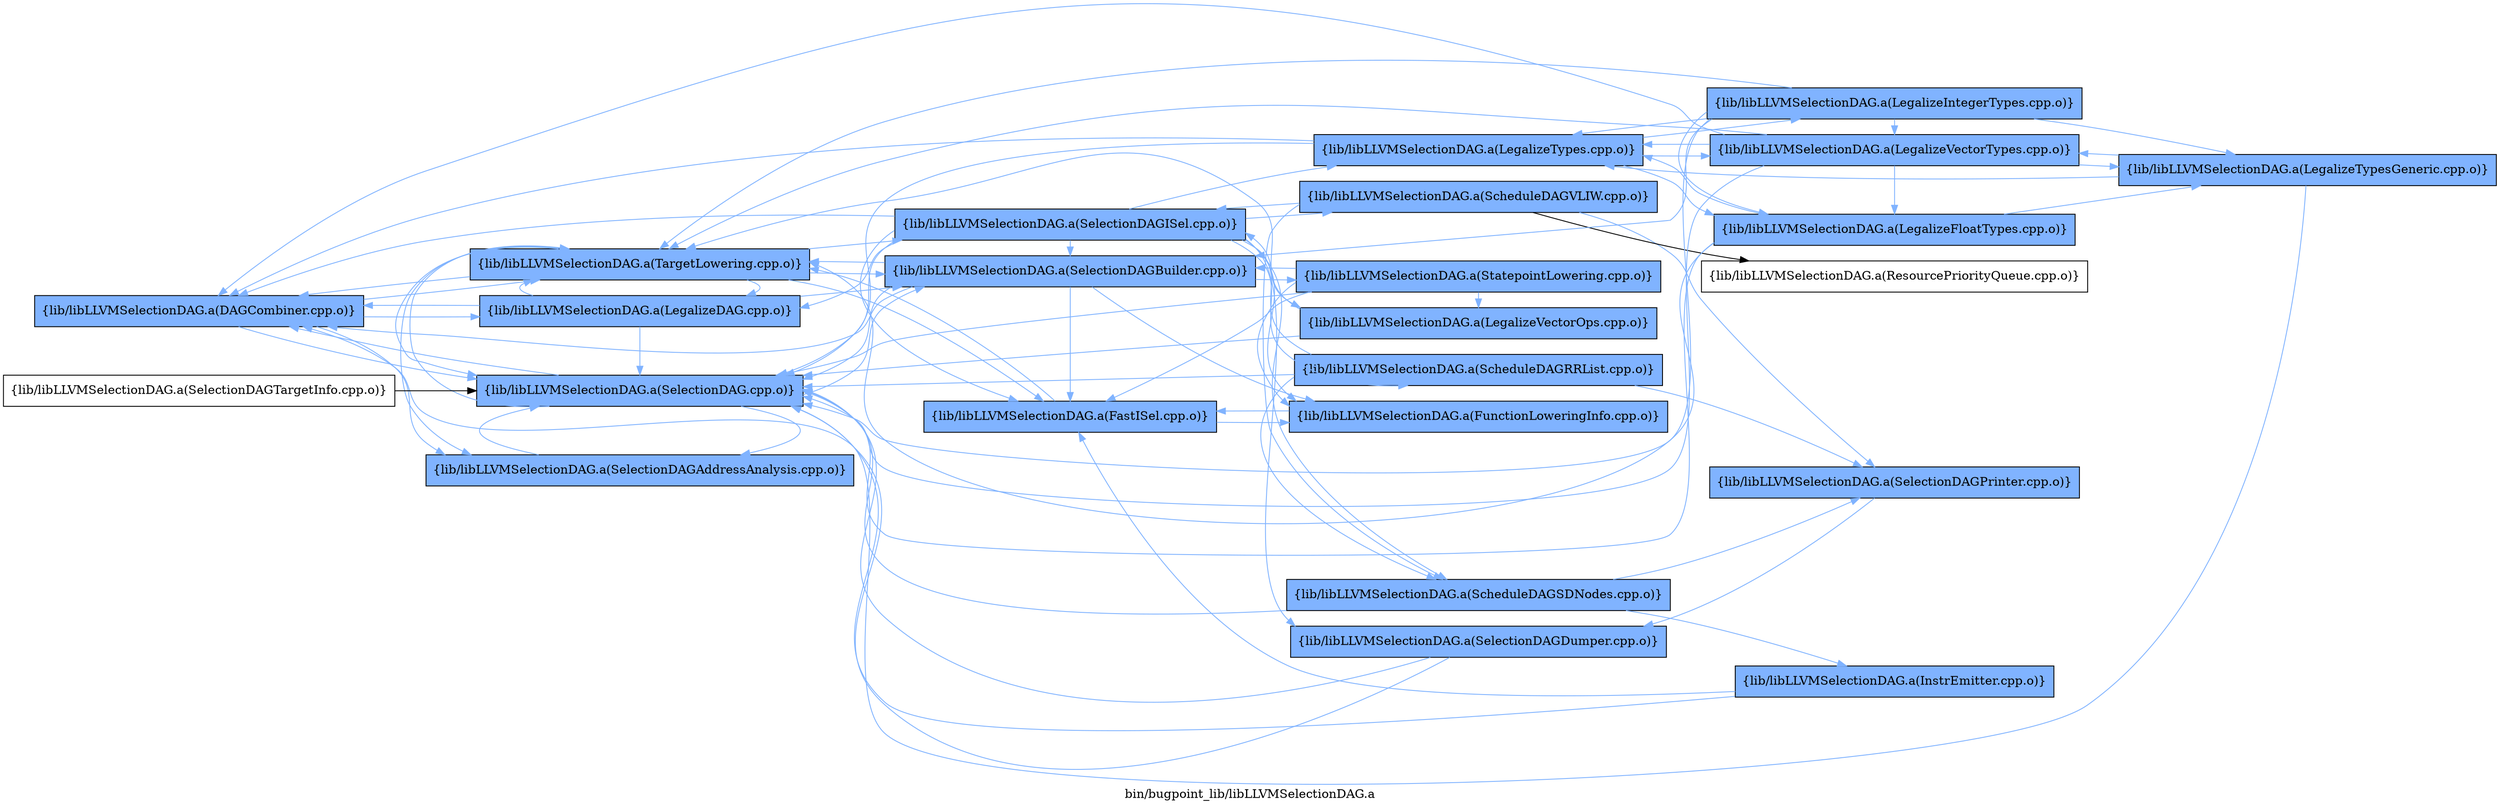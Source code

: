 digraph "bin/bugpoint_lib/libLLVMSelectionDAG.a" {
	label="bin/bugpoint_lib/libLLVMSelectionDAG.a";
	rankdir=LR;
	{ rank=same; Node0x5646d489ea98;  }
	{ rank=same; Node0x5646d489a3f8; Node0x5646d489c838; Node0x5646d489bbb8; Node0x5646d4894958;  }
	{ rank=same; Node0x5646d489bfc8; Node0x5646d489ed18; Node0x5646d48a2558;  }
	{ rank=same; Node0x5646d489a218; Node0x5646d4890b28; Node0x5646d48a1bf8; Node0x5646d48a2288; Node0x5646d48a3368; Node0x5646d48a04d8; Node0x5646d48994f8; Node0x5646d4891708;  }
	{ rank=same; Node0x5646d48910c8; Node0x5646d48a3868; Node0x5646d48a3458; Node0x5646d48989b8; Node0x5646d48922e8; Node0x5646d4892748;  }

	Node0x5646d489ea98 [shape=record,shape=box,group=1,style=filled,fillcolor="0.600000 0.5 1",label="{lib/libLLVMSelectionDAG.a(DAGCombiner.cpp.o)}"];
	Node0x5646d489ea98 -> Node0x5646d489a3f8[color="0.600000 0.5 1"];
	Node0x5646d489ea98 -> Node0x5646d489c838[color="0.600000 0.5 1"];
	Node0x5646d489ea98 -> Node0x5646d489bbb8[color="0.600000 0.5 1"];
	Node0x5646d489ea98 -> Node0x5646d4894958[color="0.600000 0.5 1"];
	Node0x5646d489bfc8 [shape=record,shape=box,group=1,style=filled,fillcolor="0.600000 0.5 1",label="{lib/libLLVMSelectionDAG.a(SelectionDAGBuilder.cpp.o)}"];
	Node0x5646d489bfc8 -> Node0x5646d489ea98[color="0.600000 0.5 1"];
	Node0x5646d489bfc8 -> Node0x5646d489ed18[color="0.600000 0.5 1"];
	Node0x5646d489bfc8 -> Node0x5646d489a218[color="0.600000 0.5 1"];
	Node0x5646d489bfc8 -> Node0x5646d489c838[color="0.600000 0.5 1"];
	Node0x5646d489bfc8 -> Node0x5646d4890b28[color="0.600000 0.5 1"];
	Node0x5646d489bfc8 -> Node0x5646d4894958[color="0.600000 0.5 1"];
	Node0x5646d489c838 [shape=record,shape=box,group=1,style=filled,fillcolor="0.600000 0.5 1",label="{lib/libLLVMSelectionDAG.a(SelectionDAG.cpp.o)}"];
	Node0x5646d489c838 -> Node0x5646d489ea98[color="0.600000 0.5 1"];
	Node0x5646d489c838 -> Node0x5646d489bfc8[color="0.600000 0.5 1"];
	Node0x5646d489c838 -> Node0x5646d489bbb8[color="0.600000 0.5 1"];
	Node0x5646d489c838 -> Node0x5646d4894958[color="0.600000 0.5 1"];
	Node0x5646d48a2558 [shape=record,shape=box,group=1,style=filled,fillcolor="0.600000 0.5 1",label="{lib/libLLVMSelectionDAG.a(SelectionDAGISel.cpp.o)}"];
	Node0x5646d48a2558 -> Node0x5646d489ea98[color="0.600000 0.5 1"];
	Node0x5646d48a2558 -> Node0x5646d489ed18[color="0.600000 0.5 1"];
	Node0x5646d48a2558 -> Node0x5646d489a218[color="0.600000 0.5 1"];
	Node0x5646d48a2558 -> Node0x5646d489a3f8[color="0.600000 0.5 1"];
	Node0x5646d48a2558 -> Node0x5646d489bfc8[color="0.600000 0.5 1"];
	Node0x5646d48a2558 -> Node0x5646d489c838[color="0.600000 0.5 1"];
	Node0x5646d48a2558 -> Node0x5646d48a1bf8[color="0.600000 0.5 1"];
	Node0x5646d48a2558 -> Node0x5646d48a2288[color="0.600000 0.5 1"];
	Node0x5646d48a2558 -> Node0x5646d48a3368[color="0.600000 0.5 1"];
	Node0x5646d48a2558 -> Node0x5646d48a04d8[color="0.600000 0.5 1"];
	Node0x5646d48a2558 -> Node0x5646d48994f8[color="0.600000 0.5 1"];
	Node0x5646d48a2558 -> Node0x5646d4891708[color="0.600000 0.5 1"];
	Node0x5646d4894958 [shape=record,shape=box,group=1,style=filled,fillcolor="0.600000 0.5 1",label="{lib/libLLVMSelectionDAG.a(TargetLowering.cpp.o)}"];
	Node0x5646d4894958 -> Node0x5646d489ea98[color="0.600000 0.5 1"];
	Node0x5646d4894958 -> Node0x5646d489ed18[color="0.600000 0.5 1"];
	Node0x5646d4894958 -> Node0x5646d489a3f8[color="0.600000 0.5 1"];
	Node0x5646d4894958 -> Node0x5646d489bfc8[color="0.600000 0.5 1"];
	Node0x5646d4894958 -> Node0x5646d489c838[color="0.600000 0.5 1"];
	Node0x5646d4894958 -> Node0x5646d489bbb8[color="0.600000 0.5 1"];
	Node0x5646d4894958 -> Node0x5646d48a2558[color="0.600000 0.5 1"];
	Node0x5646d489ed18 [shape=record,shape=box,group=1,style=filled,fillcolor="0.600000 0.5 1",label="{lib/libLLVMSelectionDAG.a(FastISel.cpp.o)}"];
	Node0x5646d489ed18 -> Node0x5646d489a218[color="0.600000 0.5 1"];
	Node0x5646d489ed18 -> Node0x5646d4894958[color="0.600000 0.5 1"];
	Node0x5646d489a218 [shape=record,shape=box,group=1,style=filled,fillcolor="0.600000 0.5 1",label="{lib/libLLVMSelectionDAG.a(FunctionLoweringInfo.cpp.o)}"];
	Node0x5646d489a218 -> Node0x5646d489ed18[color="0.600000 0.5 1"];
	Node0x5646d4891258 [shape=record,shape=box,group=0,label="{lib/libLLVMSelectionDAG.a(SelectionDAGTargetInfo.cpp.o)}"];
	Node0x5646d4891258 -> Node0x5646d489c838;
	Node0x5646d489a3f8 [shape=record,shape=box,group=1,style=filled,fillcolor="0.600000 0.5 1",label="{lib/libLLVMSelectionDAG.a(LegalizeDAG.cpp.o)}"];
	Node0x5646d489a3f8 -> Node0x5646d489ea98[color="0.600000 0.5 1"];
	Node0x5646d489a3f8 -> Node0x5646d489bfc8[color="0.600000 0.5 1"];
	Node0x5646d489a3f8 -> Node0x5646d489c838[color="0.600000 0.5 1"];
	Node0x5646d489a3f8 -> Node0x5646d4894958[color="0.600000 0.5 1"];
	Node0x5646d489bbb8 [shape=record,shape=box,group=1,style=filled,fillcolor="0.600000 0.5 1",label="{lib/libLLVMSelectionDAG.a(SelectionDAGAddressAnalysis.cpp.o)}"];
	Node0x5646d489bbb8 -> Node0x5646d489c838[color="0.600000 0.5 1"];
	Node0x5646d4890b28 [shape=record,shape=box,group=1,style=filled,fillcolor="0.600000 0.5 1",label="{lib/libLLVMSelectionDAG.a(StatepointLowering.cpp.o)}"];
	Node0x5646d4890b28 -> Node0x5646d489ed18[color="0.600000 0.5 1"];
	Node0x5646d4890b28 -> Node0x5646d489a218[color="0.600000 0.5 1"];
	Node0x5646d4890b28 -> Node0x5646d489bfc8[color="0.600000 0.5 1"];
	Node0x5646d4890b28 -> Node0x5646d489c838[color="0.600000 0.5 1"];
	Node0x5646d4890b28 -> Node0x5646d4891708[color="0.600000 0.5 1"];
	Node0x5646d48a1bf8 [shape=record,shape=box,group=1,style=filled,fillcolor="0.600000 0.5 1",label="{lib/libLLVMSelectionDAG.a(ScheduleDAGRRList.cpp.o)}"];
	Node0x5646d48a1bf8 -> Node0x5646d489c838[color="0.600000 0.5 1"];
	Node0x5646d48a1bf8 -> Node0x5646d48a2558[color="0.600000 0.5 1"];
	Node0x5646d48a1bf8 -> Node0x5646d48a2288[color="0.600000 0.5 1"];
	Node0x5646d48a1bf8 -> Node0x5646d48910c8[color="0.600000 0.5 1"];
	Node0x5646d48a2288 [shape=record,shape=box,group=1,style=filled,fillcolor="0.600000 0.5 1",label="{lib/libLLVMSelectionDAG.a(ScheduleDAGSDNodes.cpp.o)}"];
	Node0x5646d48a2288 -> Node0x5646d489c838[color="0.600000 0.5 1"];
	Node0x5646d48a2288 -> Node0x5646d48a3868[color="0.600000 0.5 1"];
	Node0x5646d48a2288 -> Node0x5646d48910c8[color="0.600000 0.5 1"];
	Node0x5646d48a3368 [shape=record,shape=box,group=1,style=filled,fillcolor="0.600000 0.5 1",label="{lib/libLLVMSelectionDAG.a(ScheduleDAGVLIW.cpp.o)}"];
	Node0x5646d48a3368 -> Node0x5646d48a2558[color="0.600000 0.5 1"];
	Node0x5646d48a3368 -> Node0x5646d48a2288[color="0.600000 0.5 1"];
	Node0x5646d48a3368 -> Node0x5646d48a3458;
	Node0x5646d48a3368 -> Node0x5646d48910c8[color="0.600000 0.5 1"];
	Node0x5646d48a04d8 [shape=record,shape=box,group=1,style=filled,fillcolor="0.600000 0.5 1",label="{lib/libLLVMSelectionDAG.a(SelectionDAGDumper.cpp.o)}"];
	Node0x5646d48a04d8 -> Node0x5646d489ea98[color="0.600000 0.5 1"];
	Node0x5646d48a04d8 -> Node0x5646d489c838[color="0.600000 0.5 1"];
	Node0x5646d48994f8 [shape=record,shape=box,group=1,style=filled,fillcolor="0.600000 0.5 1",label="{lib/libLLVMSelectionDAG.a(LegalizeTypes.cpp.o)}"];
	Node0x5646d48994f8 -> Node0x5646d489ea98[color="0.600000 0.5 1"];
	Node0x5646d48994f8 -> Node0x5646d489c838[color="0.600000 0.5 1"];
	Node0x5646d48994f8 -> Node0x5646d48989b8[color="0.600000 0.5 1"];
	Node0x5646d48994f8 -> Node0x5646d48922e8[color="0.600000 0.5 1"];
	Node0x5646d48994f8 -> Node0x5646d4892748[color="0.600000 0.5 1"];
	Node0x5646d4891708 [shape=record,shape=box,group=1,style=filled,fillcolor="0.600000 0.5 1",label="{lib/libLLVMSelectionDAG.a(LegalizeVectorOps.cpp.o)}"];
	Node0x5646d4891708 -> Node0x5646d489c838[color="0.600000 0.5 1"];
	Node0x5646d4891708 -> Node0x5646d4894958[color="0.600000 0.5 1"];
	Node0x5646d48910c8 [shape=record,shape=box,group=1,style=filled,fillcolor="0.600000 0.5 1",label="{lib/libLLVMSelectionDAG.a(SelectionDAGPrinter.cpp.o)}"];
	Node0x5646d48910c8 -> Node0x5646d48a04d8[color="0.600000 0.5 1"];
	Node0x5646d48a3868 [shape=record,shape=box,group=1,style=filled,fillcolor="0.600000 0.5 1",label="{lib/libLLVMSelectionDAG.a(InstrEmitter.cpp.o)}"];
	Node0x5646d48a3868 -> Node0x5646d489ed18[color="0.600000 0.5 1"];
	Node0x5646d48a3868 -> Node0x5646d489c838[color="0.600000 0.5 1"];
	Node0x5646d48a3458 [shape=record,shape=box,group=0,label="{lib/libLLVMSelectionDAG.a(ResourcePriorityQueue.cpp.o)}"];
	Node0x5646d48989b8 [shape=record,shape=box,group=1,style=filled,fillcolor="0.600000 0.5 1",label="{lib/libLLVMSelectionDAG.a(LegalizeFloatTypes.cpp.o)}"];
	Node0x5646d48989b8 -> Node0x5646d489c838[color="0.600000 0.5 1"];
	Node0x5646d48989b8 -> Node0x5646d48994f8[color="0.600000 0.5 1"];
	Node0x5646d48989b8 -> Node0x5646d4897d38[color="0.600000 0.5 1"];
	Node0x5646d48989b8 -> Node0x5646d4894958[color="0.600000 0.5 1"];
	Node0x5646d48922e8 [shape=record,shape=box,group=1,style=filled,fillcolor="0.600000 0.5 1",label="{lib/libLLVMSelectionDAG.a(LegalizeVectorTypes.cpp.o)}"];
	Node0x5646d48922e8 -> Node0x5646d489ea98[color="0.600000 0.5 1"];
	Node0x5646d48922e8 -> Node0x5646d489c838[color="0.600000 0.5 1"];
	Node0x5646d48922e8 -> Node0x5646d48994f8[color="0.600000 0.5 1"];
	Node0x5646d48922e8 -> Node0x5646d48989b8[color="0.600000 0.5 1"];
	Node0x5646d48922e8 -> Node0x5646d4897d38[color="0.600000 0.5 1"];
	Node0x5646d48922e8 -> Node0x5646d4894958[color="0.600000 0.5 1"];
	Node0x5646d4892748 [shape=record,shape=box,group=1,style=filled,fillcolor="0.600000 0.5 1",label="{lib/libLLVMSelectionDAG.a(LegalizeIntegerTypes.cpp.o)}"];
	Node0x5646d4892748 -> Node0x5646d489bfc8[color="0.600000 0.5 1"];
	Node0x5646d4892748 -> Node0x5646d489c838[color="0.600000 0.5 1"];
	Node0x5646d4892748 -> Node0x5646d48994f8[color="0.600000 0.5 1"];
	Node0x5646d4892748 -> Node0x5646d48989b8[color="0.600000 0.5 1"];
	Node0x5646d4892748 -> Node0x5646d4897d38[color="0.600000 0.5 1"];
	Node0x5646d4892748 -> Node0x5646d48922e8[color="0.600000 0.5 1"];
	Node0x5646d4892748 -> Node0x5646d4894958[color="0.600000 0.5 1"];
	Node0x5646d4897d38 [shape=record,shape=box,group=1,style=filled,fillcolor="0.600000 0.5 1",label="{lib/libLLVMSelectionDAG.a(LegalizeTypesGeneric.cpp.o)}"];
	Node0x5646d4897d38 -> Node0x5646d489c838[color="0.600000 0.5 1"];
	Node0x5646d4897d38 -> Node0x5646d48994f8[color="0.600000 0.5 1"];
	Node0x5646d4897d38 -> Node0x5646d48922e8[color="0.600000 0.5 1"];
}
